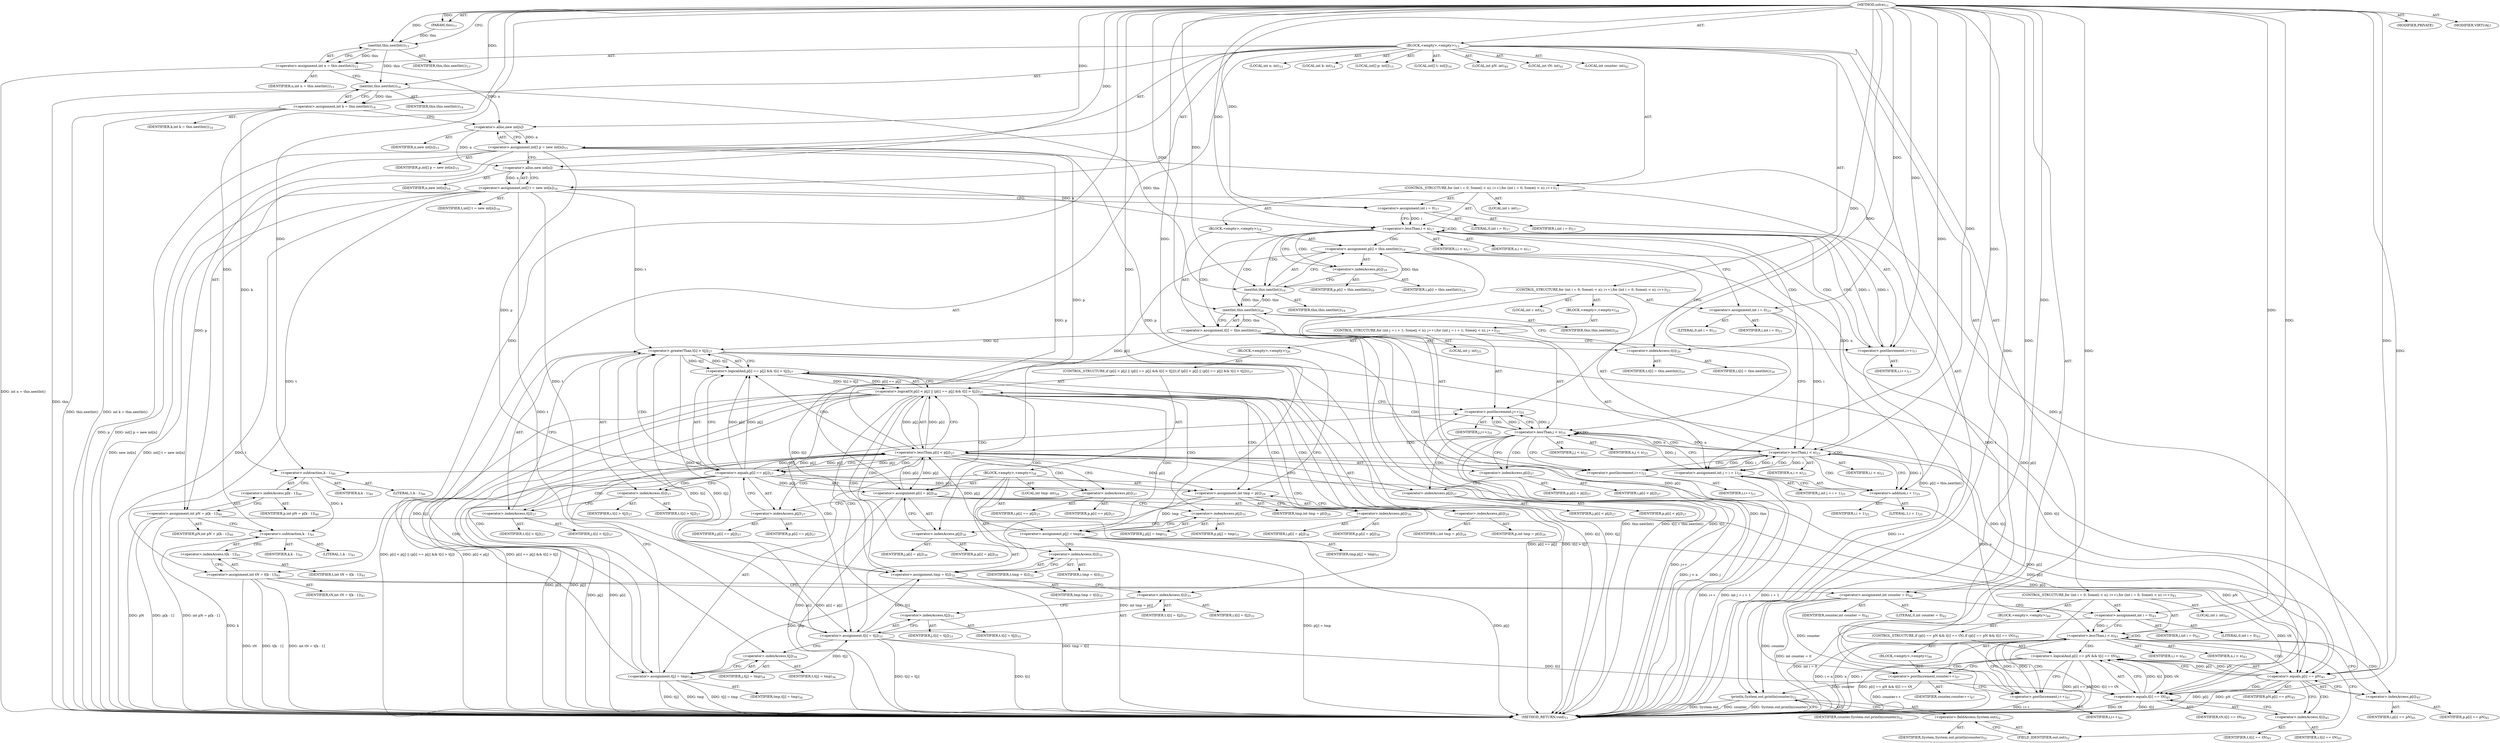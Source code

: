 digraph "solve" {  
"29" [label = <(METHOD,solve)<SUB>11</SUB>> ]
"4" [label = <(PARAM,this)<SUB>11</SUB>> ]
"30" [label = <(BLOCK,&lt;empty&gt;,&lt;empty&gt;)<SUB>12</SUB>> ]
"31" [label = <(LOCAL,int n: int)<SUB>13</SUB>> ]
"32" [label = <(&lt;operator&gt;.assignment,int n = this.nextInt())<SUB>13</SUB>> ]
"33" [label = <(IDENTIFIER,n,int n = this.nextInt())<SUB>13</SUB>> ]
"34" [label = <(nextInt,this.nextInt())<SUB>13</SUB>> ]
"3" [label = <(IDENTIFIER,this,this.nextInt())<SUB>13</SUB>> ]
"35" [label = <(LOCAL,int k: int)<SUB>14</SUB>> ]
"36" [label = <(&lt;operator&gt;.assignment,int k = this.nextInt())<SUB>14</SUB>> ]
"37" [label = <(IDENTIFIER,k,int k = this.nextInt())<SUB>14</SUB>> ]
"38" [label = <(nextInt,this.nextInt())<SUB>14</SUB>> ]
"5" [label = <(IDENTIFIER,this,this.nextInt())<SUB>14</SUB>> ]
"39" [label = <(LOCAL,int[] p: int[])<SUB>15</SUB>> ]
"40" [label = <(&lt;operator&gt;.assignment,int[] p = new int[n])<SUB>15</SUB>> ]
"41" [label = <(IDENTIFIER,p,int[] p = new int[n])<SUB>15</SUB>> ]
"42" [label = <(&lt;operator&gt;.alloc,new int[n])> ]
"43" [label = <(IDENTIFIER,n,new int[n])<SUB>15</SUB>> ]
"44" [label = <(LOCAL,int[] t: int[])<SUB>16</SUB>> ]
"45" [label = <(&lt;operator&gt;.assignment,int[] t = new int[n])<SUB>16</SUB>> ]
"46" [label = <(IDENTIFIER,t,int[] t = new int[n])<SUB>16</SUB>> ]
"47" [label = <(&lt;operator&gt;.alloc,new int[n])> ]
"48" [label = <(IDENTIFIER,n,new int[n])<SUB>16</SUB>> ]
"49" [label = <(CONTROL_STRUCTURE,for (int i = 0; Some(i &lt; n); i++),for (int i = 0; Some(i &lt; n); i++))<SUB>17</SUB>> ]
"50" [label = <(LOCAL,int i: int)<SUB>17</SUB>> ]
"51" [label = <(&lt;operator&gt;.assignment,int i = 0)<SUB>17</SUB>> ]
"52" [label = <(IDENTIFIER,i,int i = 0)<SUB>17</SUB>> ]
"53" [label = <(LITERAL,0,int i = 0)<SUB>17</SUB>> ]
"54" [label = <(&lt;operator&gt;.lessThan,i &lt; n)<SUB>17</SUB>> ]
"55" [label = <(IDENTIFIER,i,i &lt; n)<SUB>17</SUB>> ]
"56" [label = <(IDENTIFIER,n,i &lt; n)<SUB>17</SUB>> ]
"57" [label = <(&lt;operator&gt;.postIncrement,i++)<SUB>17</SUB>> ]
"58" [label = <(IDENTIFIER,i,i++)<SUB>17</SUB>> ]
"59" [label = <(BLOCK,&lt;empty&gt;,&lt;empty&gt;)<SUB>18</SUB>> ]
"60" [label = <(&lt;operator&gt;.assignment,p[i] = this.nextInt())<SUB>19</SUB>> ]
"61" [label = <(&lt;operator&gt;.indexAccess,p[i])<SUB>19</SUB>> ]
"62" [label = <(IDENTIFIER,p,p[i] = this.nextInt())<SUB>19</SUB>> ]
"63" [label = <(IDENTIFIER,i,p[i] = this.nextInt())<SUB>19</SUB>> ]
"64" [label = <(nextInt,this.nextInt())<SUB>19</SUB>> ]
"6" [label = <(IDENTIFIER,this,this.nextInt())<SUB>19</SUB>> ]
"65" [label = <(&lt;operator&gt;.assignment,t[i] = this.nextInt())<SUB>20</SUB>> ]
"66" [label = <(&lt;operator&gt;.indexAccess,t[i])<SUB>20</SUB>> ]
"67" [label = <(IDENTIFIER,t,t[i] = this.nextInt())<SUB>20</SUB>> ]
"68" [label = <(IDENTIFIER,i,t[i] = this.nextInt())<SUB>20</SUB>> ]
"69" [label = <(nextInt,this.nextInt())<SUB>20</SUB>> ]
"7" [label = <(IDENTIFIER,this,this.nextInt())<SUB>20</SUB>> ]
"70" [label = <(CONTROL_STRUCTURE,for (int i = 0; Some(i &lt; n); i++),for (int i = 0; Some(i &lt; n); i++))<SUB>23</SUB>> ]
"71" [label = <(LOCAL,int i: int)<SUB>23</SUB>> ]
"72" [label = <(&lt;operator&gt;.assignment,int i = 0)<SUB>23</SUB>> ]
"73" [label = <(IDENTIFIER,i,int i = 0)<SUB>23</SUB>> ]
"74" [label = <(LITERAL,0,int i = 0)<SUB>23</SUB>> ]
"75" [label = <(&lt;operator&gt;.lessThan,i &lt; n)<SUB>23</SUB>> ]
"76" [label = <(IDENTIFIER,i,i &lt; n)<SUB>23</SUB>> ]
"77" [label = <(IDENTIFIER,n,i &lt; n)<SUB>23</SUB>> ]
"78" [label = <(&lt;operator&gt;.postIncrement,i++)<SUB>23</SUB>> ]
"79" [label = <(IDENTIFIER,i,i++)<SUB>23</SUB>> ]
"80" [label = <(BLOCK,&lt;empty&gt;,&lt;empty&gt;)<SUB>24</SUB>> ]
"81" [label = <(CONTROL_STRUCTURE,for (int j = i + 1; Some(j &lt; n); j++),for (int j = i + 1; Some(j &lt; n); j++))<SUB>25</SUB>> ]
"82" [label = <(LOCAL,int j: int)<SUB>25</SUB>> ]
"83" [label = <(&lt;operator&gt;.assignment,int j = i + 1)<SUB>25</SUB>> ]
"84" [label = <(IDENTIFIER,j,int j = i + 1)<SUB>25</SUB>> ]
"85" [label = <(&lt;operator&gt;.addition,i + 1)<SUB>25</SUB>> ]
"86" [label = <(IDENTIFIER,i,i + 1)<SUB>25</SUB>> ]
"87" [label = <(LITERAL,1,i + 1)<SUB>25</SUB>> ]
"88" [label = <(&lt;operator&gt;.lessThan,j &lt; n)<SUB>25</SUB>> ]
"89" [label = <(IDENTIFIER,j,j &lt; n)<SUB>25</SUB>> ]
"90" [label = <(IDENTIFIER,n,j &lt; n)<SUB>25</SUB>> ]
"91" [label = <(&lt;operator&gt;.postIncrement,j++)<SUB>25</SUB>> ]
"92" [label = <(IDENTIFIER,j,j++)<SUB>25</SUB>> ]
"93" [label = <(BLOCK,&lt;empty&gt;,&lt;empty&gt;)<SUB>26</SUB>> ]
"94" [label = <(CONTROL_STRUCTURE,if (p[i] &lt; p[j] || (p[i] == p[j] &amp;&amp; t[i] &gt; t[j])),if (p[i] &lt; p[j] || (p[i] == p[j] &amp;&amp; t[i] &gt; t[j])))<SUB>27</SUB>> ]
"95" [label = <(&lt;operator&gt;.logicalOr,p[i] &lt; p[j] || (p[i] == p[j] &amp;&amp; t[i] &gt; t[j]))<SUB>27</SUB>> ]
"96" [label = <(&lt;operator&gt;.lessThan,p[i] &lt; p[j])<SUB>27</SUB>> ]
"97" [label = <(&lt;operator&gt;.indexAccess,p[i])<SUB>27</SUB>> ]
"98" [label = <(IDENTIFIER,p,p[i] &lt; p[j])<SUB>27</SUB>> ]
"99" [label = <(IDENTIFIER,i,p[i] &lt; p[j])<SUB>27</SUB>> ]
"100" [label = <(&lt;operator&gt;.indexAccess,p[j])<SUB>27</SUB>> ]
"101" [label = <(IDENTIFIER,p,p[i] &lt; p[j])<SUB>27</SUB>> ]
"102" [label = <(IDENTIFIER,j,p[i] &lt; p[j])<SUB>27</SUB>> ]
"103" [label = <(&lt;operator&gt;.logicalAnd,p[i] == p[j] &amp;&amp; t[i] &gt; t[j])<SUB>27</SUB>> ]
"104" [label = <(&lt;operator&gt;.equals,p[i] == p[j])<SUB>27</SUB>> ]
"105" [label = <(&lt;operator&gt;.indexAccess,p[i])<SUB>27</SUB>> ]
"106" [label = <(IDENTIFIER,p,p[i] == p[j])<SUB>27</SUB>> ]
"107" [label = <(IDENTIFIER,i,p[i] == p[j])<SUB>27</SUB>> ]
"108" [label = <(&lt;operator&gt;.indexAccess,p[j])<SUB>27</SUB>> ]
"109" [label = <(IDENTIFIER,p,p[i] == p[j])<SUB>27</SUB>> ]
"110" [label = <(IDENTIFIER,j,p[i] == p[j])<SUB>27</SUB>> ]
"111" [label = <(&lt;operator&gt;.greaterThan,t[i] &gt; t[j])<SUB>27</SUB>> ]
"112" [label = <(&lt;operator&gt;.indexAccess,t[i])<SUB>27</SUB>> ]
"113" [label = <(IDENTIFIER,t,t[i] &gt; t[j])<SUB>27</SUB>> ]
"114" [label = <(IDENTIFIER,i,t[i] &gt; t[j])<SUB>27</SUB>> ]
"115" [label = <(&lt;operator&gt;.indexAccess,t[j])<SUB>27</SUB>> ]
"116" [label = <(IDENTIFIER,t,t[i] &gt; t[j])<SUB>27</SUB>> ]
"117" [label = <(IDENTIFIER,j,t[i] &gt; t[j])<SUB>27</SUB>> ]
"118" [label = <(BLOCK,&lt;empty&gt;,&lt;empty&gt;)<SUB>28</SUB>> ]
"119" [label = <(LOCAL,int tmp: int)<SUB>29</SUB>> ]
"120" [label = <(&lt;operator&gt;.assignment,int tmp = p[i])<SUB>29</SUB>> ]
"121" [label = <(IDENTIFIER,tmp,int tmp = p[i])<SUB>29</SUB>> ]
"122" [label = <(&lt;operator&gt;.indexAccess,p[i])<SUB>29</SUB>> ]
"123" [label = <(IDENTIFIER,p,int tmp = p[i])<SUB>29</SUB>> ]
"124" [label = <(IDENTIFIER,i,int tmp = p[i])<SUB>29</SUB>> ]
"125" [label = <(&lt;operator&gt;.assignment,p[i] = p[j])<SUB>30</SUB>> ]
"126" [label = <(&lt;operator&gt;.indexAccess,p[i])<SUB>30</SUB>> ]
"127" [label = <(IDENTIFIER,p,p[i] = p[j])<SUB>30</SUB>> ]
"128" [label = <(IDENTIFIER,i,p[i] = p[j])<SUB>30</SUB>> ]
"129" [label = <(&lt;operator&gt;.indexAccess,p[j])<SUB>30</SUB>> ]
"130" [label = <(IDENTIFIER,p,p[i] = p[j])<SUB>30</SUB>> ]
"131" [label = <(IDENTIFIER,j,p[i] = p[j])<SUB>30</SUB>> ]
"132" [label = <(&lt;operator&gt;.assignment,p[j] = tmp)<SUB>31</SUB>> ]
"133" [label = <(&lt;operator&gt;.indexAccess,p[j])<SUB>31</SUB>> ]
"134" [label = <(IDENTIFIER,p,p[j] = tmp)<SUB>31</SUB>> ]
"135" [label = <(IDENTIFIER,j,p[j] = tmp)<SUB>31</SUB>> ]
"136" [label = <(IDENTIFIER,tmp,p[j] = tmp)<SUB>31</SUB>> ]
"137" [label = <(&lt;operator&gt;.assignment,tmp = t[i])<SUB>32</SUB>> ]
"138" [label = <(IDENTIFIER,tmp,tmp = t[i])<SUB>32</SUB>> ]
"139" [label = <(&lt;operator&gt;.indexAccess,t[i])<SUB>32</SUB>> ]
"140" [label = <(IDENTIFIER,t,tmp = t[i])<SUB>32</SUB>> ]
"141" [label = <(IDENTIFIER,i,tmp = t[i])<SUB>32</SUB>> ]
"142" [label = <(&lt;operator&gt;.assignment,t[i] = t[j])<SUB>33</SUB>> ]
"143" [label = <(&lt;operator&gt;.indexAccess,t[i])<SUB>33</SUB>> ]
"144" [label = <(IDENTIFIER,t,t[i] = t[j])<SUB>33</SUB>> ]
"145" [label = <(IDENTIFIER,i,t[i] = t[j])<SUB>33</SUB>> ]
"146" [label = <(&lt;operator&gt;.indexAccess,t[j])<SUB>33</SUB>> ]
"147" [label = <(IDENTIFIER,t,t[i] = t[j])<SUB>33</SUB>> ]
"148" [label = <(IDENTIFIER,j,t[i] = t[j])<SUB>33</SUB>> ]
"149" [label = <(&lt;operator&gt;.assignment,t[j] = tmp)<SUB>34</SUB>> ]
"150" [label = <(&lt;operator&gt;.indexAccess,t[j])<SUB>34</SUB>> ]
"151" [label = <(IDENTIFIER,t,t[j] = tmp)<SUB>34</SUB>> ]
"152" [label = <(IDENTIFIER,j,t[j] = tmp)<SUB>34</SUB>> ]
"153" [label = <(IDENTIFIER,tmp,t[j] = tmp)<SUB>34</SUB>> ]
"154" [label = <(LOCAL,int pN: int)<SUB>40</SUB>> ]
"155" [label = <(&lt;operator&gt;.assignment,int pN = p[k - 1])<SUB>40</SUB>> ]
"156" [label = <(IDENTIFIER,pN,int pN = p[k - 1])<SUB>40</SUB>> ]
"157" [label = <(&lt;operator&gt;.indexAccess,p[k - 1])<SUB>40</SUB>> ]
"158" [label = <(IDENTIFIER,p,int pN = p[k - 1])<SUB>40</SUB>> ]
"159" [label = <(&lt;operator&gt;.subtraction,k - 1)<SUB>40</SUB>> ]
"160" [label = <(IDENTIFIER,k,k - 1)<SUB>40</SUB>> ]
"161" [label = <(LITERAL,1,k - 1)<SUB>40</SUB>> ]
"162" [label = <(LOCAL,int tN: int)<SUB>41</SUB>> ]
"163" [label = <(&lt;operator&gt;.assignment,int tN = t[k - 1])<SUB>41</SUB>> ]
"164" [label = <(IDENTIFIER,tN,int tN = t[k - 1])<SUB>41</SUB>> ]
"165" [label = <(&lt;operator&gt;.indexAccess,t[k - 1])<SUB>41</SUB>> ]
"166" [label = <(IDENTIFIER,t,int tN = t[k - 1])<SUB>41</SUB>> ]
"167" [label = <(&lt;operator&gt;.subtraction,k - 1)<SUB>41</SUB>> ]
"168" [label = <(IDENTIFIER,k,k - 1)<SUB>41</SUB>> ]
"169" [label = <(LITERAL,1,k - 1)<SUB>41</SUB>> ]
"170" [label = <(LOCAL,int counter: int)<SUB>42</SUB>> ]
"171" [label = <(&lt;operator&gt;.assignment,int counter = 0)<SUB>42</SUB>> ]
"172" [label = <(IDENTIFIER,counter,int counter = 0)<SUB>42</SUB>> ]
"173" [label = <(LITERAL,0,int counter = 0)<SUB>42</SUB>> ]
"174" [label = <(CONTROL_STRUCTURE,for (int i = 0; Some(i &lt; n); i++),for (int i = 0; Some(i &lt; n); i++))<SUB>43</SUB>> ]
"175" [label = <(LOCAL,int i: int)<SUB>43</SUB>> ]
"176" [label = <(&lt;operator&gt;.assignment,int i = 0)<SUB>43</SUB>> ]
"177" [label = <(IDENTIFIER,i,int i = 0)<SUB>43</SUB>> ]
"178" [label = <(LITERAL,0,int i = 0)<SUB>43</SUB>> ]
"179" [label = <(&lt;operator&gt;.lessThan,i &lt; n)<SUB>43</SUB>> ]
"180" [label = <(IDENTIFIER,i,i &lt; n)<SUB>43</SUB>> ]
"181" [label = <(IDENTIFIER,n,i &lt; n)<SUB>43</SUB>> ]
"182" [label = <(&lt;operator&gt;.postIncrement,i++)<SUB>43</SUB>> ]
"183" [label = <(IDENTIFIER,i,i++)<SUB>43</SUB>> ]
"184" [label = <(BLOCK,&lt;empty&gt;,&lt;empty&gt;)<SUB>44</SUB>> ]
"185" [label = <(CONTROL_STRUCTURE,if (p[i] == pN &amp;&amp; t[i] == tN),if (p[i] == pN &amp;&amp; t[i] == tN))<SUB>45</SUB>> ]
"186" [label = <(&lt;operator&gt;.logicalAnd,p[i] == pN &amp;&amp; t[i] == tN)<SUB>45</SUB>> ]
"187" [label = <(&lt;operator&gt;.equals,p[i] == pN)<SUB>45</SUB>> ]
"188" [label = <(&lt;operator&gt;.indexAccess,p[i])<SUB>45</SUB>> ]
"189" [label = <(IDENTIFIER,p,p[i] == pN)<SUB>45</SUB>> ]
"190" [label = <(IDENTIFIER,i,p[i] == pN)<SUB>45</SUB>> ]
"191" [label = <(IDENTIFIER,pN,p[i] == pN)<SUB>45</SUB>> ]
"192" [label = <(&lt;operator&gt;.equals,t[i] == tN)<SUB>45</SUB>> ]
"193" [label = <(&lt;operator&gt;.indexAccess,t[i])<SUB>45</SUB>> ]
"194" [label = <(IDENTIFIER,t,t[i] == tN)<SUB>45</SUB>> ]
"195" [label = <(IDENTIFIER,i,t[i] == tN)<SUB>45</SUB>> ]
"196" [label = <(IDENTIFIER,tN,t[i] == tN)<SUB>45</SUB>> ]
"197" [label = <(BLOCK,&lt;empty&gt;,&lt;empty&gt;)<SUB>46</SUB>> ]
"198" [label = <(&lt;operator&gt;.postIncrement,counter++)<SUB>47</SUB>> ]
"199" [label = <(IDENTIFIER,counter,counter++)<SUB>47</SUB>> ]
"200" [label = <(println,System.out.println(counter))<SUB>52</SUB>> ]
"201" [label = <(&lt;operator&gt;.fieldAccess,System.out)<SUB>52</SUB>> ]
"202" [label = <(IDENTIFIER,System,System.out.println(counter))<SUB>52</SUB>> ]
"203" [label = <(FIELD_IDENTIFIER,out,out)<SUB>52</SUB>> ]
"204" [label = <(IDENTIFIER,counter,System.out.println(counter))<SUB>52</SUB>> ]
"205" [label = <(MODIFIER,PRIVATE)> ]
"206" [label = <(MODIFIER,VIRTUAL)> ]
"207" [label = <(METHOD_RETURN,void)<SUB>11</SUB>> ]
  "29" -> "4"  [ label = "AST: "] 
  "29" -> "30"  [ label = "AST: "] 
  "29" -> "205"  [ label = "AST: "] 
  "29" -> "206"  [ label = "AST: "] 
  "29" -> "207"  [ label = "AST: "] 
  "30" -> "31"  [ label = "AST: "] 
  "30" -> "32"  [ label = "AST: "] 
  "30" -> "35"  [ label = "AST: "] 
  "30" -> "36"  [ label = "AST: "] 
  "30" -> "39"  [ label = "AST: "] 
  "30" -> "40"  [ label = "AST: "] 
  "30" -> "44"  [ label = "AST: "] 
  "30" -> "45"  [ label = "AST: "] 
  "30" -> "49"  [ label = "AST: "] 
  "30" -> "70"  [ label = "AST: "] 
  "30" -> "154"  [ label = "AST: "] 
  "30" -> "155"  [ label = "AST: "] 
  "30" -> "162"  [ label = "AST: "] 
  "30" -> "163"  [ label = "AST: "] 
  "30" -> "170"  [ label = "AST: "] 
  "30" -> "171"  [ label = "AST: "] 
  "30" -> "174"  [ label = "AST: "] 
  "30" -> "200"  [ label = "AST: "] 
  "32" -> "33"  [ label = "AST: "] 
  "32" -> "34"  [ label = "AST: "] 
  "34" -> "3"  [ label = "AST: "] 
  "36" -> "37"  [ label = "AST: "] 
  "36" -> "38"  [ label = "AST: "] 
  "38" -> "5"  [ label = "AST: "] 
  "40" -> "41"  [ label = "AST: "] 
  "40" -> "42"  [ label = "AST: "] 
  "42" -> "43"  [ label = "AST: "] 
  "45" -> "46"  [ label = "AST: "] 
  "45" -> "47"  [ label = "AST: "] 
  "47" -> "48"  [ label = "AST: "] 
  "49" -> "50"  [ label = "AST: "] 
  "49" -> "51"  [ label = "AST: "] 
  "49" -> "54"  [ label = "AST: "] 
  "49" -> "57"  [ label = "AST: "] 
  "49" -> "59"  [ label = "AST: "] 
  "51" -> "52"  [ label = "AST: "] 
  "51" -> "53"  [ label = "AST: "] 
  "54" -> "55"  [ label = "AST: "] 
  "54" -> "56"  [ label = "AST: "] 
  "57" -> "58"  [ label = "AST: "] 
  "59" -> "60"  [ label = "AST: "] 
  "59" -> "65"  [ label = "AST: "] 
  "60" -> "61"  [ label = "AST: "] 
  "60" -> "64"  [ label = "AST: "] 
  "61" -> "62"  [ label = "AST: "] 
  "61" -> "63"  [ label = "AST: "] 
  "64" -> "6"  [ label = "AST: "] 
  "65" -> "66"  [ label = "AST: "] 
  "65" -> "69"  [ label = "AST: "] 
  "66" -> "67"  [ label = "AST: "] 
  "66" -> "68"  [ label = "AST: "] 
  "69" -> "7"  [ label = "AST: "] 
  "70" -> "71"  [ label = "AST: "] 
  "70" -> "72"  [ label = "AST: "] 
  "70" -> "75"  [ label = "AST: "] 
  "70" -> "78"  [ label = "AST: "] 
  "70" -> "80"  [ label = "AST: "] 
  "72" -> "73"  [ label = "AST: "] 
  "72" -> "74"  [ label = "AST: "] 
  "75" -> "76"  [ label = "AST: "] 
  "75" -> "77"  [ label = "AST: "] 
  "78" -> "79"  [ label = "AST: "] 
  "80" -> "81"  [ label = "AST: "] 
  "81" -> "82"  [ label = "AST: "] 
  "81" -> "83"  [ label = "AST: "] 
  "81" -> "88"  [ label = "AST: "] 
  "81" -> "91"  [ label = "AST: "] 
  "81" -> "93"  [ label = "AST: "] 
  "83" -> "84"  [ label = "AST: "] 
  "83" -> "85"  [ label = "AST: "] 
  "85" -> "86"  [ label = "AST: "] 
  "85" -> "87"  [ label = "AST: "] 
  "88" -> "89"  [ label = "AST: "] 
  "88" -> "90"  [ label = "AST: "] 
  "91" -> "92"  [ label = "AST: "] 
  "93" -> "94"  [ label = "AST: "] 
  "94" -> "95"  [ label = "AST: "] 
  "94" -> "118"  [ label = "AST: "] 
  "95" -> "96"  [ label = "AST: "] 
  "95" -> "103"  [ label = "AST: "] 
  "96" -> "97"  [ label = "AST: "] 
  "96" -> "100"  [ label = "AST: "] 
  "97" -> "98"  [ label = "AST: "] 
  "97" -> "99"  [ label = "AST: "] 
  "100" -> "101"  [ label = "AST: "] 
  "100" -> "102"  [ label = "AST: "] 
  "103" -> "104"  [ label = "AST: "] 
  "103" -> "111"  [ label = "AST: "] 
  "104" -> "105"  [ label = "AST: "] 
  "104" -> "108"  [ label = "AST: "] 
  "105" -> "106"  [ label = "AST: "] 
  "105" -> "107"  [ label = "AST: "] 
  "108" -> "109"  [ label = "AST: "] 
  "108" -> "110"  [ label = "AST: "] 
  "111" -> "112"  [ label = "AST: "] 
  "111" -> "115"  [ label = "AST: "] 
  "112" -> "113"  [ label = "AST: "] 
  "112" -> "114"  [ label = "AST: "] 
  "115" -> "116"  [ label = "AST: "] 
  "115" -> "117"  [ label = "AST: "] 
  "118" -> "119"  [ label = "AST: "] 
  "118" -> "120"  [ label = "AST: "] 
  "118" -> "125"  [ label = "AST: "] 
  "118" -> "132"  [ label = "AST: "] 
  "118" -> "137"  [ label = "AST: "] 
  "118" -> "142"  [ label = "AST: "] 
  "118" -> "149"  [ label = "AST: "] 
  "120" -> "121"  [ label = "AST: "] 
  "120" -> "122"  [ label = "AST: "] 
  "122" -> "123"  [ label = "AST: "] 
  "122" -> "124"  [ label = "AST: "] 
  "125" -> "126"  [ label = "AST: "] 
  "125" -> "129"  [ label = "AST: "] 
  "126" -> "127"  [ label = "AST: "] 
  "126" -> "128"  [ label = "AST: "] 
  "129" -> "130"  [ label = "AST: "] 
  "129" -> "131"  [ label = "AST: "] 
  "132" -> "133"  [ label = "AST: "] 
  "132" -> "136"  [ label = "AST: "] 
  "133" -> "134"  [ label = "AST: "] 
  "133" -> "135"  [ label = "AST: "] 
  "137" -> "138"  [ label = "AST: "] 
  "137" -> "139"  [ label = "AST: "] 
  "139" -> "140"  [ label = "AST: "] 
  "139" -> "141"  [ label = "AST: "] 
  "142" -> "143"  [ label = "AST: "] 
  "142" -> "146"  [ label = "AST: "] 
  "143" -> "144"  [ label = "AST: "] 
  "143" -> "145"  [ label = "AST: "] 
  "146" -> "147"  [ label = "AST: "] 
  "146" -> "148"  [ label = "AST: "] 
  "149" -> "150"  [ label = "AST: "] 
  "149" -> "153"  [ label = "AST: "] 
  "150" -> "151"  [ label = "AST: "] 
  "150" -> "152"  [ label = "AST: "] 
  "155" -> "156"  [ label = "AST: "] 
  "155" -> "157"  [ label = "AST: "] 
  "157" -> "158"  [ label = "AST: "] 
  "157" -> "159"  [ label = "AST: "] 
  "159" -> "160"  [ label = "AST: "] 
  "159" -> "161"  [ label = "AST: "] 
  "163" -> "164"  [ label = "AST: "] 
  "163" -> "165"  [ label = "AST: "] 
  "165" -> "166"  [ label = "AST: "] 
  "165" -> "167"  [ label = "AST: "] 
  "167" -> "168"  [ label = "AST: "] 
  "167" -> "169"  [ label = "AST: "] 
  "171" -> "172"  [ label = "AST: "] 
  "171" -> "173"  [ label = "AST: "] 
  "174" -> "175"  [ label = "AST: "] 
  "174" -> "176"  [ label = "AST: "] 
  "174" -> "179"  [ label = "AST: "] 
  "174" -> "182"  [ label = "AST: "] 
  "174" -> "184"  [ label = "AST: "] 
  "176" -> "177"  [ label = "AST: "] 
  "176" -> "178"  [ label = "AST: "] 
  "179" -> "180"  [ label = "AST: "] 
  "179" -> "181"  [ label = "AST: "] 
  "182" -> "183"  [ label = "AST: "] 
  "184" -> "185"  [ label = "AST: "] 
  "185" -> "186"  [ label = "AST: "] 
  "185" -> "197"  [ label = "AST: "] 
  "186" -> "187"  [ label = "AST: "] 
  "186" -> "192"  [ label = "AST: "] 
  "187" -> "188"  [ label = "AST: "] 
  "187" -> "191"  [ label = "AST: "] 
  "188" -> "189"  [ label = "AST: "] 
  "188" -> "190"  [ label = "AST: "] 
  "192" -> "193"  [ label = "AST: "] 
  "192" -> "196"  [ label = "AST: "] 
  "193" -> "194"  [ label = "AST: "] 
  "193" -> "195"  [ label = "AST: "] 
  "197" -> "198"  [ label = "AST: "] 
  "198" -> "199"  [ label = "AST: "] 
  "200" -> "201"  [ label = "AST: "] 
  "200" -> "204"  [ label = "AST: "] 
  "201" -> "202"  [ label = "AST: "] 
  "201" -> "203"  [ label = "AST: "] 
  "32" -> "38"  [ label = "CFG: "] 
  "36" -> "42"  [ label = "CFG: "] 
  "40" -> "47"  [ label = "CFG: "] 
  "45" -> "51"  [ label = "CFG: "] 
  "155" -> "167"  [ label = "CFG: "] 
  "163" -> "171"  [ label = "CFG: "] 
  "171" -> "176"  [ label = "CFG: "] 
  "200" -> "207"  [ label = "CFG: "] 
  "34" -> "32"  [ label = "CFG: "] 
  "38" -> "36"  [ label = "CFG: "] 
  "42" -> "40"  [ label = "CFG: "] 
  "47" -> "45"  [ label = "CFG: "] 
  "51" -> "54"  [ label = "CFG: "] 
  "54" -> "61"  [ label = "CFG: "] 
  "54" -> "72"  [ label = "CFG: "] 
  "57" -> "54"  [ label = "CFG: "] 
  "72" -> "75"  [ label = "CFG: "] 
  "75" -> "85"  [ label = "CFG: "] 
  "75" -> "159"  [ label = "CFG: "] 
  "78" -> "75"  [ label = "CFG: "] 
  "157" -> "155"  [ label = "CFG: "] 
  "165" -> "163"  [ label = "CFG: "] 
  "176" -> "179"  [ label = "CFG: "] 
  "179" -> "188"  [ label = "CFG: "] 
  "179" -> "203"  [ label = "CFG: "] 
  "182" -> "179"  [ label = "CFG: "] 
  "201" -> "200"  [ label = "CFG: "] 
  "60" -> "66"  [ label = "CFG: "] 
  "65" -> "57"  [ label = "CFG: "] 
  "159" -> "157"  [ label = "CFG: "] 
  "167" -> "165"  [ label = "CFG: "] 
  "203" -> "201"  [ label = "CFG: "] 
  "61" -> "64"  [ label = "CFG: "] 
  "64" -> "60"  [ label = "CFG: "] 
  "66" -> "69"  [ label = "CFG: "] 
  "69" -> "65"  [ label = "CFG: "] 
  "83" -> "88"  [ label = "CFG: "] 
  "88" -> "97"  [ label = "CFG: "] 
  "88" -> "78"  [ label = "CFG: "] 
  "91" -> "88"  [ label = "CFG: "] 
  "186" -> "198"  [ label = "CFG: "] 
  "186" -> "182"  [ label = "CFG: "] 
  "85" -> "83"  [ label = "CFG: "] 
  "187" -> "186"  [ label = "CFG: "] 
  "187" -> "193"  [ label = "CFG: "] 
  "192" -> "186"  [ label = "CFG: "] 
  "198" -> "182"  [ label = "CFG: "] 
  "95" -> "122"  [ label = "CFG: "] 
  "95" -> "91"  [ label = "CFG: "] 
  "188" -> "187"  [ label = "CFG: "] 
  "193" -> "192"  [ label = "CFG: "] 
  "96" -> "95"  [ label = "CFG: "] 
  "96" -> "105"  [ label = "CFG: "] 
  "103" -> "95"  [ label = "CFG: "] 
  "120" -> "126"  [ label = "CFG: "] 
  "125" -> "133"  [ label = "CFG: "] 
  "132" -> "139"  [ label = "CFG: "] 
  "137" -> "143"  [ label = "CFG: "] 
  "142" -> "150"  [ label = "CFG: "] 
  "149" -> "91"  [ label = "CFG: "] 
  "97" -> "100"  [ label = "CFG: "] 
  "100" -> "96"  [ label = "CFG: "] 
  "104" -> "103"  [ label = "CFG: "] 
  "104" -> "112"  [ label = "CFG: "] 
  "111" -> "103"  [ label = "CFG: "] 
  "122" -> "120"  [ label = "CFG: "] 
  "126" -> "129"  [ label = "CFG: "] 
  "129" -> "125"  [ label = "CFG: "] 
  "133" -> "132"  [ label = "CFG: "] 
  "139" -> "137"  [ label = "CFG: "] 
  "143" -> "146"  [ label = "CFG: "] 
  "146" -> "142"  [ label = "CFG: "] 
  "150" -> "149"  [ label = "CFG: "] 
  "105" -> "108"  [ label = "CFG: "] 
  "108" -> "104"  [ label = "CFG: "] 
  "112" -> "115"  [ label = "CFG: "] 
  "115" -> "111"  [ label = "CFG: "] 
  "29" -> "34"  [ label = "CFG: "] 
  "32" -> "207"  [ label = "DDG: int n = this.nextInt()"] 
  "38" -> "207"  [ label = "DDG: this"] 
  "36" -> "207"  [ label = "DDG: this.nextInt()"] 
  "36" -> "207"  [ label = "DDG: int k = this.nextInt()"] 
  "40" -> "207"  [ label = "DDG: p"] 
  "40" -> "207"  [ label = "DDG: int[] p = new int[n]"] 
  "45" -> "207"  [ label = "DDG: t"] 
  "45" -> "207"  [ label = "DDG: new int[n]"] 
  "45" -> "207"  [ label = "DDG: int[] t = new int[n]"] 
  "155" -> "207"  [ label = "DDG: pN"] 
  "155" -> "207"  [ label = "DDG: p[k - 1]"] 
  "155" -> "207"  [ label = "DDG: int pN = p[k - 1]"] 
  "163" -> "207"  [ label = "DDG: tN"] 
  "167" -> "207"  [ label = "DDG: k"] 
  "163" -> "207"  [ label = "DDG: t[k - 1]"] 
  "163" -> "207"  [ label = "DDG: int tN = t[k - 1]"] 
  "171" -> "207"  [ label = "DDG: int counter = 0"] 
  "176" -> "207"  [ label = "DDG: int i = 0"] 
  "179" -> "207"  [ label = "DDG: i"] 
  "179" -> "207"  [ label = "DDG: n"] 
  "179" -> "207"  [ label = "DDG: i &lt; n"] 
  "200" -> "207"  [ label = "DDG: System.out"] 
  "200" -> "207"  [ label = "DDG: counter"] 
  "200" -> "207"  [ label = "DDG: System.out.println(counter)"] 
  "187" -> "207"  [ label = "DDG: p[i]"] 
  "187" -> "207"  [ label = "DDG: pN"] 
  "186" -> "207"  [ label = "DDG: p[i] == pN"] 
  "192" -> "207"  [ label = "DDG: t[i]"] 
  "192" -> "207"  [ label = "DDG: tN"] 
  "186" -> "207"  [ label = "DDG: t[i] == tN"] 
  "186" -> "207"  [ label = "DDG: p[i] == pN &amp;&amp; t[i] == tN"] 
  "198" -> "207"  [ label = "DDG: counter++"] 
  "182" -> "207"  [ label = "DDG: i++"] 
  "83" -> "207"  [ label = "DDG: i + 1"] 
  "83" -> "207"  [ label = "DDG: int j = i + 1"] 
  "88" -> "207"  [ label = "DDG: j"] 
  "88" -> "207"  [ label = "DDG: j &lt; n"] 
  "78" -> "207"  [ label = "DDG: i++"] 
  "96" -> "207"  [ label = "DDG: p[i]"] 
  "96" -> "207"  [ label = "DDG: p[j]"] 
  "95" -> "207"  [ label = "DDG: p[i] &lt; p[j]"] 
  "104" -> "207"  [ label = "DDG: p[i]"] 
  "104" -> "207"  [ label = "DDG: p[j]"] 
  "103" -> "207"  [ label = "DDG: p[i] == p[j]"] 
  "111" -> "207"  [ label = "DDG: t[i]"] 
  "111" -> "207"  [ label = "DDG: t[j]"] 
  "103" -> "207"  [ label = "DDG: t[i] &gt; t[j]"] 
  "95" -> "207"  [ label = "DDG: p[i] == p[j] &amp;&amp; t[i] &gt; t[j]"] 
  "95" -> "207"  [ label = "DDG: p[i] &lt; p[j] || (p[i] == p[j] &amp;&amp; t[i] &gt; t[j])"] 
  "120" -> "207"  [ label = "DDG: int tmp = p[i]"] 
  "125" -> "207"  [ label = "DDG: p[i]"] 
  "125" -> "207"  [ label = "DDG: p[i] = p[j]"] 
  "132" -> "207"  [ label = "DDG: p[j]"] 
  "132" -> "207"  [ label = "DDG: p[j] = tmp"] 
  "137" -> "207"  [ label = "DDG: tmp = t[i]"] 
  "142" -> "207"  [ label = "DDG: t[i]"] 
  "142" -> "207"  [ label = "DDG: t[i] = t[j]"] 
  "149" -> "207"  [ label = "DDG: t[j]"] 
  "149" -> "207"  [ label = "DDG: tmp"] 
  "149" -> "207"  [ label = "DDG: t[j] = tmp"] 
  "91" -> "207"  [ label = "DDG: j++"] 
  "60" -> "207"  [ label = "DDG: p[i]"] 
  "60" -> "207"  [ label = "DDG: p[i] = this.nextInt()"] 
  "65" -> "207"  [ label = "DDG: t[i]"] 
  "69" -> "207"  [ label = "DDG: this"] 
  "65" -> "207"  [ label = "DDG: this.nextInt()"] 
  "65" -> "207"  [ label = "DDG: t[i] = this.nextInt()"] 
  "57" -> "207"  [ label = "DDG: i++"] 
  "29" -> "4"  [ label = "DDG: "] 
  "34" -> "32"  [ label = "DDG: this"] 
  "38" -> "36"  [ label = "DDG: this"] 
  "42" -> "40"  [ label = "DDG: n"] 
  "47" -> "45"  [ label = "DDG: n"] 
  "40" -> "155"  [ label = "DDG: p"] 
  "45" -> "163"  [ label = "DDG: t"] 
  "29" -> "171"  [ label = "DDG: "] 
  "29" -> "51"  [ label = "DDG: "] 
  "29" -> "72"  [ label = "DDG: "] 
  "29" -> "176"  [ label = "DDG: "] 
  "171" -> "200"  [ label = "DDG: counter"] 
  "198" -> "200"  [ label = "DDG: counter"] 
  "29" -> "200"  [ label = "DDG: "] 
  "4" -> "34"  [ label = "DDG: this"] 
  "29" -> "34"  [ label = "DDG: "] 
  "34" -> "38"  [ label = "DDG: this"] 
  "29" -> "38"  [ label = "DDG: "] 
  "32" -> "42"  [ label = "DDG: n"] 
  "29" -> "42"  [ label = "DDG: "] 
  "42" -> "47"  [ label = "DDG: n"] 
  "29" -> "47"  [ label = "DDG: "] 
  "51" -> "54"  [ label = "DDG: i"] 
  "57" -> "54"  [ label = "DDG: i"] 
  "29" -> "54"  [ label = "DDG: "] 
  "47" -> "54"  [ label = "DDG: n"] 
  "54" -> "57"  [ label = "DDG: i"] 
  "29" -> "57"  [ label = "DDG: "] 
  "64" -> "60"  [ label = "DDG: this"] 
  "69" -> "65"  [ label = "DDG: this"] 
  "72" -> "75"  [ label = "DDG: i"] 
  "78" -> "75"  [ label = "DDG: i"] 
  "29" -> "75"  [ label = "DDG: "] 
  "54" -> "75"  [ label = "DDG: n"] 
  "88" -> "75"  [ label = "DDG: n"] 
  "29" -> "78"  [ label = "DDG: "] 
  "75" -> "78"  [ label = "DDG: i"] 
  "176" -> "179"  [ label = "DDG: i"] 
  "182" -> "179"  [ label = "DDG: i"] 
  "29" -> "179"  [ label = "DDG: "] 
  "75" -> "179"  [ label = "DDG: n"] 
  "179" -> "182"  [ label = "DDG: i"] 
  "29" -> "182"  [ label = "DDG: "] 
  "75" -> "83"  [ label = "DDG: i"] 
  "29" -> "83"  [ label = "DDG: "] 
  "36" -> "159"  [ label = "DDG: k"] 
  "29" -> "159"  [ label = "DDG: "] 
  "159" -> "167"  [ label = "DDG: k"] 
  "29" -> "167"  [ label = "DDG: "] 
  "38" -> "64"  [ label = "DDG: this"] 
  "69" -> "64"  [ label = "DDG: this"] 
  "29" -> "64"  [ label = "DDG: "] 
  "64" -> "69"  [ label = "DDG: this"] 
  "29" -> "69"  [ label = "DDG: "] 
  "83" -> "88"  [ label = "DDG: j"] 
  "91" -> "88"  [ label = "DDG: j"] 
  "29" -> "88"  [ label = "DDG: "] 
  "75" -> "88"  [ label = "DDG: n"] 
  "88" -> "91"  [ label = "DDG: j"] 
  "29" -> "91"  [ label = "DDG: "] 
  "187" -> "186"  [ label = "DDG: p[i]"] 
  "187" -> "186"  [ label = "DDG: pN"] 
  "192" -> "186"  [ label = "DDG: t[i]"] 
  "192" -> "186"  [ label = "DDG: tN"] 
  "75" -> "85"  [ label = "DDG: i"] 
  "29" -> "85"  [ label = "DDG: "] 
  "40" -> "187"  [ label = "DDG: p"] 
  "96" -> "187"  [ label = "DDG: p[i]"] 
  "104" -> "187"  [ label = "DDG: p[i]"] 
  "125" -> "187"  [ label = "DDG: p[i]"] 
  "60" -> "187"  [ label = "DDG: p[i]"] 
  "155" -> "187"  [ label = "DDG: pN"] 
  "29" -> "187"  [ label = "DDG: "] 
  "45" -> "192"  [ label = "DDG: t"] 
  "111" -> "192"  [ label = "DDG: t[i]"] 
  "142" -> "192"  [ label = "DDG: t[i]"] 
  "65" -> "192"  [ label = "DDG: t[i]"] 
  "163" -> "192"  [ label = "DDG: tN"] 
  "29" -> "192"  [ label = "DDG: "] 
  "171" -> "198"  [ label = "DDG: counter"] 
  "29" -> "198"  [ label = "DDG: "] 
  "96" -> "95"  [ label = "DDG: p[i]"] 
  "96" -> "95"  [ label = "DDG: p[j]"] 
  "103" -> "95"  [ label = "DDG: p[i] == p[j]"] 
  "103" -> "95"  [ label = "DDG: t[i] &gt; t[j]"] 
  "40" -> "120"  [ label = "DDG: p"] 
  "96" -> "120"  [ label = "DDG: p[i]"] 
  "104" -> "120"  [ label = "DDG: p[i]"] 
  "40" -> "125"  [ label = "DDG: p"] 
  "96" -> "125"  [ label = "DDG: p[j]"] 
  "104" -> "125"  [ label = "DDG: p[j]"] 
  "120" -> "132"  [ label = "DDG: tmp"] 
  "29" -> "132"  [ label = "DDG: "] 
  "45" -> "137"  [ label = "DDG: t"] 
  "111" -> "137"  [ label = "DDG: t[i]"] 
  "142" -> "137"  [ label = "DDG: t[i]"] 
  "65" -> "137"  [ label = "DDG: t[i]"] 
  "45" -> "142"  [ label = "DDG: t"] 
  "111" -> "142"  [ label = "DDG: t[j]"] 
  "149" -> "142"  [ label = "DDG: t[j]"] 
  "137" -> "149"  [ label = "DDG: tmp"] 
  "29" -> "149"  [ label = "DDG: "] 
  "40" -> "96"  [ label = "DDG: p"] 
  "104" -> "96"  [ label = "DDG: p[i]"] 
  "125" -> "96"  [ label = "DDG: p[i]"] 
  "60" -> "96"  [ label = "DDG: p[i]"] 
  "104" -> "96"  [ label = "DDG: p[j]"] 
  "132" -> "96"  [ label = "DDG: p[j]"] 
  "104" -> "103"  [ label = "DDG: p[i]"] 
  "104" -> "103"  [ label = "DDG: p[j]"] 
  "111" -> "103"  [ label = "DDG: t[i]"] 
  "111" -> "103"  [ label = "DDG: t[j]"] 
  "40" -> "104"  [ label = "DDG: p"] 
  "96" -> "104"  [ label = "DDG: p[i]"] 
  "96" -> "104"  [ label = "DDG: p[j]"] 
  "45" -> "111"  [ label = "DDG: t"] 
  "142" -> "111"  [ label = "DDG: t[i]"] 
  "65" -> "111"  [ label = "DDG: t[i]"] 
  "149" -> "111"  [ label = "DDG: t[j]"] 
  "54" -> "60"  [ label = "CDG: "] 
  "54" -> "64"  [ label = "CDG: "] 
  "54" -> "57"  [ label = "CDG: "] 
  "54" -> "69"  [ label = "CDG: "] 
  "54" -> "54"  [ label = "CDG: "] 
  "54" -> "61"  [ label = "CDG: "] 
  "54" -> "66"  [ label = "CDG: "] 
  "54" -> "65"  [ label = "CDG: "] 
  "75" -> "75"  [ label = "CDG: "] 
  "75" -> "85"  [ label = "CDG: "] 
  "75" -> "88"  [ label = "CDG: "] 
  "75" -> "83"  [ label = "CDG: "] 
  "75" -> "78"  [ label = "CDG: "] 
  "179" -> "188"  [ label = "CDG: "] 
  "179" -> "179"  [ label = "CDG: "] 
  "179" -> "187"  [ label = "CDG: "] 
  "179" -> "182"  [ label = "CDG: "] 
  "179" -> "186"  [ label = "CDG: "] 
  "88" -> "96"  [ label = "CDG: "] 
  "88" -> "95"  [ label = "CDG: "] 
  "88" -> "97"  [ label = "CDG: "] 
  "88" -> "91"  [ label = "CDG: "] 
  "88" -> "100"  [ label = "CDG: "] 
  "88" -> "88"  [ label = "CDG: "] 
  "186" -> "198"  [ label = "CDG: "] 
  "187" -> "192"  [ label = "CDG: "] 
  "187" -> "193"  [ label = "CDG: "] 
  "95" -> "120"  [ label = "CDG: "] 
  "95" -> "146"  [ label = "CDG: "] 
  "95" -> "149"  [ label = "CDG: "] 
  "95" -> "132"  [ label = "CDG: "] 
  "95" -> "150"  [ label = "CDG: "] 
  "95" -> "129"  [ label = "CDG: "] 
  "95" -> "137"  [ label = "CDG: "] 
  "95" -> "139"  [ label = "CDG: "] 
  "95" -> "122"  [ label = "CDG: "] 
  "95" -> "142"  [ label = "CDG: "] 
  "95" -> "143"  [ label = "CDG: "] 
  "95" -> "126"  [ label = "CDG: "] 
  "95" -> "125"  [ label = "CDG: "] 
  "95" -> "133"  [ label = "CDG: "] 
  "96" -> "103"  [ label = "CDG: "] 
  "96" -> "104"  [ label = "CDG: "] 
  "96" -> "108"  [ label = "CDG: "] 
  "96" -> "105"  [ label = "CDG: "] 
  "104" -> "115"  [ label = "CDG: "] 
  "104" -> "112"  [ label = "CDG: "] 
  "104" -> "111"  [ label = "CDG: "] 
}
